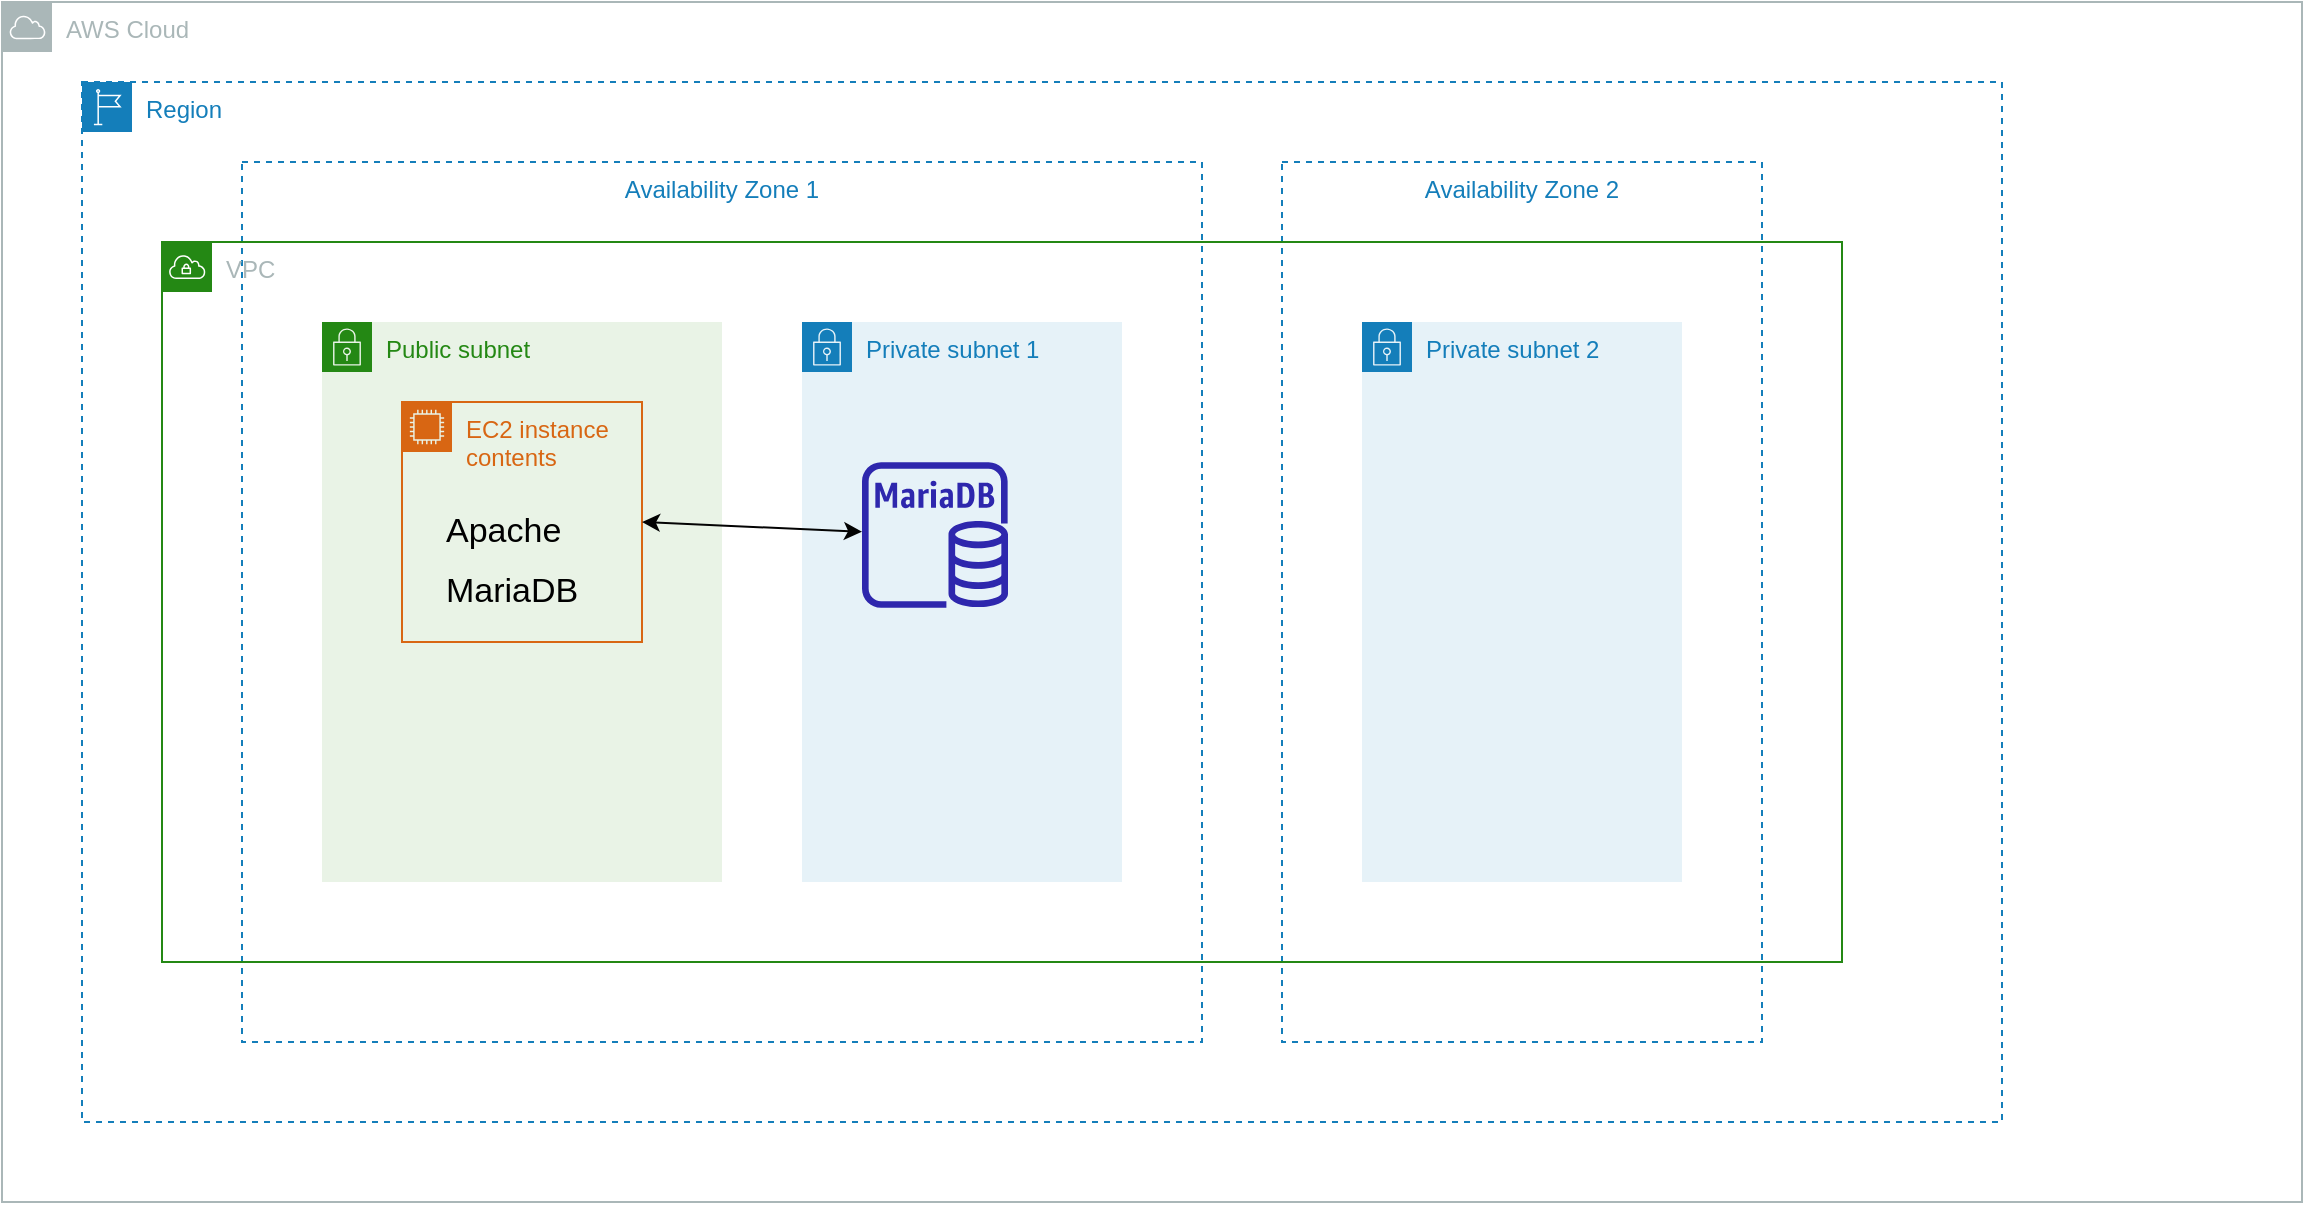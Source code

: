 <mxfile version="21.5.2" type="device">
  <diagram name="Page-1" id="9UPKOZhcNOca_EjjnHMy">
    <mxGraphModel dx="1194" dy="746" grid="1" gridSize="10" guides="1" tooltips="1" connect="1" arrows="1" fold="1" page="1" pageScale="1" pageWidth="850" pageHeight="1100" math="0" shadow="0">
      <root>
        <mxCell id="0" />
        <mxCell id="1" parent="0" />
        <mxCell id="wNulhjeVRchKM3TbgUKb-23" value="AWS Cloud" style="sketch=0;outlineConnect=0;gradientColor=none;html=1;whiteSpace=wrap;fontSize=12;fontStyle=0;shape=mxgraph.aws4.group;grIcon=mxgraph.aws4.group_aws_cloud;strokeColor=#AAB7B8;fillColor=none;verticalAlign=top;align=left;spacingLeft=30;fontColor=#AAB7B8;dashed=0;" vertex="1" parent="1">
          <mxGeometry x="40" y="40" width="1150" height="600" as="geometry" />
        </mxCell>
        <mxCell id="wNulhjeVRchKM3TbgUKb-30" value="Region" style="points=[[0,0],[0.25,0],[0.5,0],[0.75,0],[1,0],[1,0.25],[1,0.5],[1,0.75],[1,1],[0.75,1],[0.5,1],[0.25,1],[0,1],[0,0.75],[0,0.5],[0,0.25]];outlineConnect=0;gradientColor=none;html=1;whiteSpace=wrap;fontSize=12;fontStyle=0;container=1;pointerEvents=0;collapsible=0;recursiveResize=0;shape=mxgraph.aws4.group;grIcon=mxgraph.aws4.group_region;strokeColor=#147EBA;fillColor=none;verticalAlign=top;align=left;spacingLeft=30;fontColor=#147EBA;dashed=1;" vertex="1" parent="1">
          <mxGeometry x="80" y="80" width="960" height="520" as="geometry" />
        </mxCell>
        <mxCell id="wNulhjeVRchKM3TbgUKb-45" value="Availability Zone 2" style="fillColor=none;strokeColor=#147EBA;dashed=1;verticalAlign=top;fontStyle=0;fontColor=#147EBA;whiteSpace=wrap;html=1;" vertex="1" parent="wNulhjeVRchKM3TbgUKb-30">
          <mxGeometry x="600" y="40" width="240" height="440" as="geometry" />
        </mxCell>
        <mxCell id="wNulhjeVRchKM3TbgUKb-36" value="Availability Zone 1" style="fillColor=none;strokeColor=#147EBA;dashed=1;verticalAlign=top;fontStyle=0;fontColor=#147EBA;whiteSpace=wrap;html=1;" vertex="1" parent="wNulhjeVRchKM3TbgUKb-30">
          <mxGeometry x="80" y="40" width="480" height="440" as="geometry" />
        </mxCell>
        <mxCell id="wNulhjeVRchKM3TbgUKb-37" value="VPC" style="points=[[0,0],[0.25,0],[0.5,0],[0.75,0],[1,0],[1,0.25],[1,0.5],[1,0.75],[1,1],[0.75,1],[0.5,1],[0.25,1],[0,1],[0,0.75],[0,0.5],[0,0.25]];outlineConnect=0;gradientColor=none;html=1;whiteSpace=wrap;fontSize=12;fontStyle=0;container=1;pointerEvents=0;collapsible=0;recursiveResize=0;shape=mxgraph.aws4.group;grIcon=mxgraph.aws4.group_vpc;strokeColor=#248814;fillColor=none;verticalAlign=top;align=left;spacingLeft=30;fontColor=#AAB7B8;dashed=0;" vertex="1" parent="wNulhjeVRchKM3TbgUKb-30">
          <mxGeometry x="40" y="80" width="840" height="360" as="geometry" />
        </mxCell>
        <mxCell id="wNulhjeVRchKM3TbgUKb-38" value="Public subnet" style="points=[[0,0],[0.25,0],[0.5,0],[0.75,0],[1,0],[1,0.25],[1,0.5],[1,0.75],[1,1],[0.75,1],[0.5,1],[0.25,1],[0,1],[0,0.75],[0,0.5],[0,0.25]];outlineConnect=0;gradientColor=none;html=1;whiteSpace=wrap;fontSize=12;fontStyle=0;container=1;pointerEvents=0;collapsible=0;recursiveResize=0;shape=mxgraph.aws4.group;grIcon=mxgraph.aws4.group_security_group;grStroke=0;strokeColor=#248814;fillColor=#E9F3E6;verticalAlign=top;align=left;spacingLeft=30;fontColor=#248814;dashed=0;" vertex="1" parent="wNulhjeVRchKM3TbgUKb-37">
          <mxGeometry x="80" y="40" width="200" height="280" as="geometry" />
        </mxCell>
        <mxCell id="wNulhjeVRchKM3TbgUKb-39" value="EC2 instance contents" style="points=[[0,0],[0.25,0],[0.5,0],[0.75,0],[1,0],[1,0.25],[1,0.5],[1,0.75],[1,1],[0.75,1],[0.5,1],[0.25,1],[0,1],[0,0.75],[0,0.5],[0,0.25]];outlineConnect=0;gradientColor=none;html=1;whiteSpace=wrap;fontSize=12;fontStyle=0;container=1;pointerEvents=0;collapsible=0;recursiveResize=0;shape=mxgraph.aws4.group;grIcon=mxgraph.aws4.group_ec2_instance_contents;strokeColor=#D86613;fillColor=none;verticalAlign=top;align=left;spacingLeft=30;fontColor=#D86613;dashed=0;" vertex="1" parent="wNulhjeVRchKM3TbgUKb-38">
          <mxGeometry x="40" y="40" width="120" height="120" as="geometry" />
        </mxCell>
        <mxCell id="wNulhjeVRchKM3TbgUKb-40" value="Private subnet 1" style="points=[[0,0],[0.25,0],[0.5,0],[0.75,0],[1,0],[1,0.25],[1,0.5],[1,0.75],[1,1],[0.75,1],[0.5,1],[0.25,1],[0,1],[0,0.75],[0,0.5],[0,0.25]];outlineConnect=0;gradientColor=none;html=1;whiteSpace=wrap;fontSize=12;fontStyle=0;container=1;pointerEvents=0;collapsible=0;recursiveResize=0;shape=mxgraph.aws4.group;grIcon=mxgraph.aws4.group_security_group;grStroke=0;strokeColor=#147EBA;fillColor=#E6F2F8;verticalAlign=top;align=left;spacingLeft=30;fontColor=#147EBA;dashed=0;" vertex="1" parent="wNulhjeVRchKM3TbgUKb-37">
          <mxGeometry x="320" y="40" width="160" height="280" as="geometry" />
        </mxCell>
        <mxCell id="wNulhjeVRchKM3TbgUKb-41" value="" style="sketch=0;outlineConnect=0;fontColor=#232F3E;gradientColor=none;fillColor=#2E27AD;strokeColor=none;dashed=0;verticalLabelPosition=bottom;verticalAlign=top;align=center;html=1;fontSize=12;fontStyle=0;aspect=fixed;pointerEvents=1;shape=mxgraph.aws4.rds_mariadb_instance;" vertex="1" parent="wNulhjeVRchKM3TbgUKb-40">
          <mxGeometry x="30" y="70" width="73" height="73" as="geometry" />
        </mxCell>
        <mxCell id="wNulhjeVRchKM3TbgUKb-43" value="" style="endArrow=classic;startArrow=classic;html=1;rounded=0;exitX=1;exitY=0.5;exitDx=0;exitDy=0;strokeColor=#030303;" edge="1" parent="wNulhjeVRchKM3TbgUKb-37" source="wNulhjeVRchKM3TbgUKb-39" target="wNulhjeVRchKM3TbgUKb-41">
          <mxGeometry width="50" height="50" relative="1" as="geometry">
            <mxPoint x="230" y="220" as="sourcePoint" />
            <mxPoint x="280" y="170" as="targetPoint" />
          </mxGeometry>
        </mxCell>
        <mxCell id="wNulhjeVRchKM3TbgUKb-42" value="Private subnet 2" style="points=[[0,0],[0.25,0],[0.5,0],[0.75,0],[1,0],[1,0.25],[1,0.5],[1,0.75],[1,1],[0.75,1],[0.5,1],[0.25,1],[0,1],[0,0.75],[0,0.5],[0,0.25]];outlineConnect=0;gradientColor=none;html=1;whiteSpace=wrap;fontSize=12;fontStyle=0;container=1;pointerEvents=0;collapsible=0;recursiveResize=0;shape=mxgraph.aws4.group;grIcon=mxgraph.aws4.group_security_group;grStroke=0;strokeColor=#147EBA;fillColor=#E6F2F8;verticalAlign=top;align=left;spacingLeft=30;fontColor=#147EBA;dashed=0;" vertex="1" parent="wNulhjeVRchKM3TbgUKb-30">
          <mxGeometry x="640" y="120" width="160" height="280" as="geometry" />
        </mxCell>
        <mxCell id="wNulhjeVRchKM3TbgUKb-17" value="&lt;font color=&quot;#000000&quot; style=&quot;font-size: 17px;&quot;&gt;MariaDB&lt;/font&gt;" style="text;html=1;align=left;verticalAlign=middle;whiteSpace=wrap;rounded=0;labelBackgroundColor=none;fillColor=none;fontSize=17;" vertex="1" parent="wNulhjeVRchKM3TbgUKb-30">
          <mxGeometry x="180" y="240" width="60" height="30" as="geometry" />
        </mxCell>
        <mxCell id="wNulhjeVRchKM3TbgUKb-16" value="&lt;font color=&quot;#000000&quot; style=&quot;font-size: 17px;&quot;&gt;Apache&lt;/font&gt;" style="text;html=1;align=left;verticalAlign=middle;whiteSpace=wrap;rounded=0;labelBackgroundColor=none;fillColor=none;fontSize=17;" vertex="1" parent="wNulhjeVRchKM3TbgUKb-30">
          <mxGeometry x="180" y="210" width="60" height="30" as="geometry" />
        </mxCell>
      </root>
    </mxGraphModel>
  </diagram>
</mxfile>
